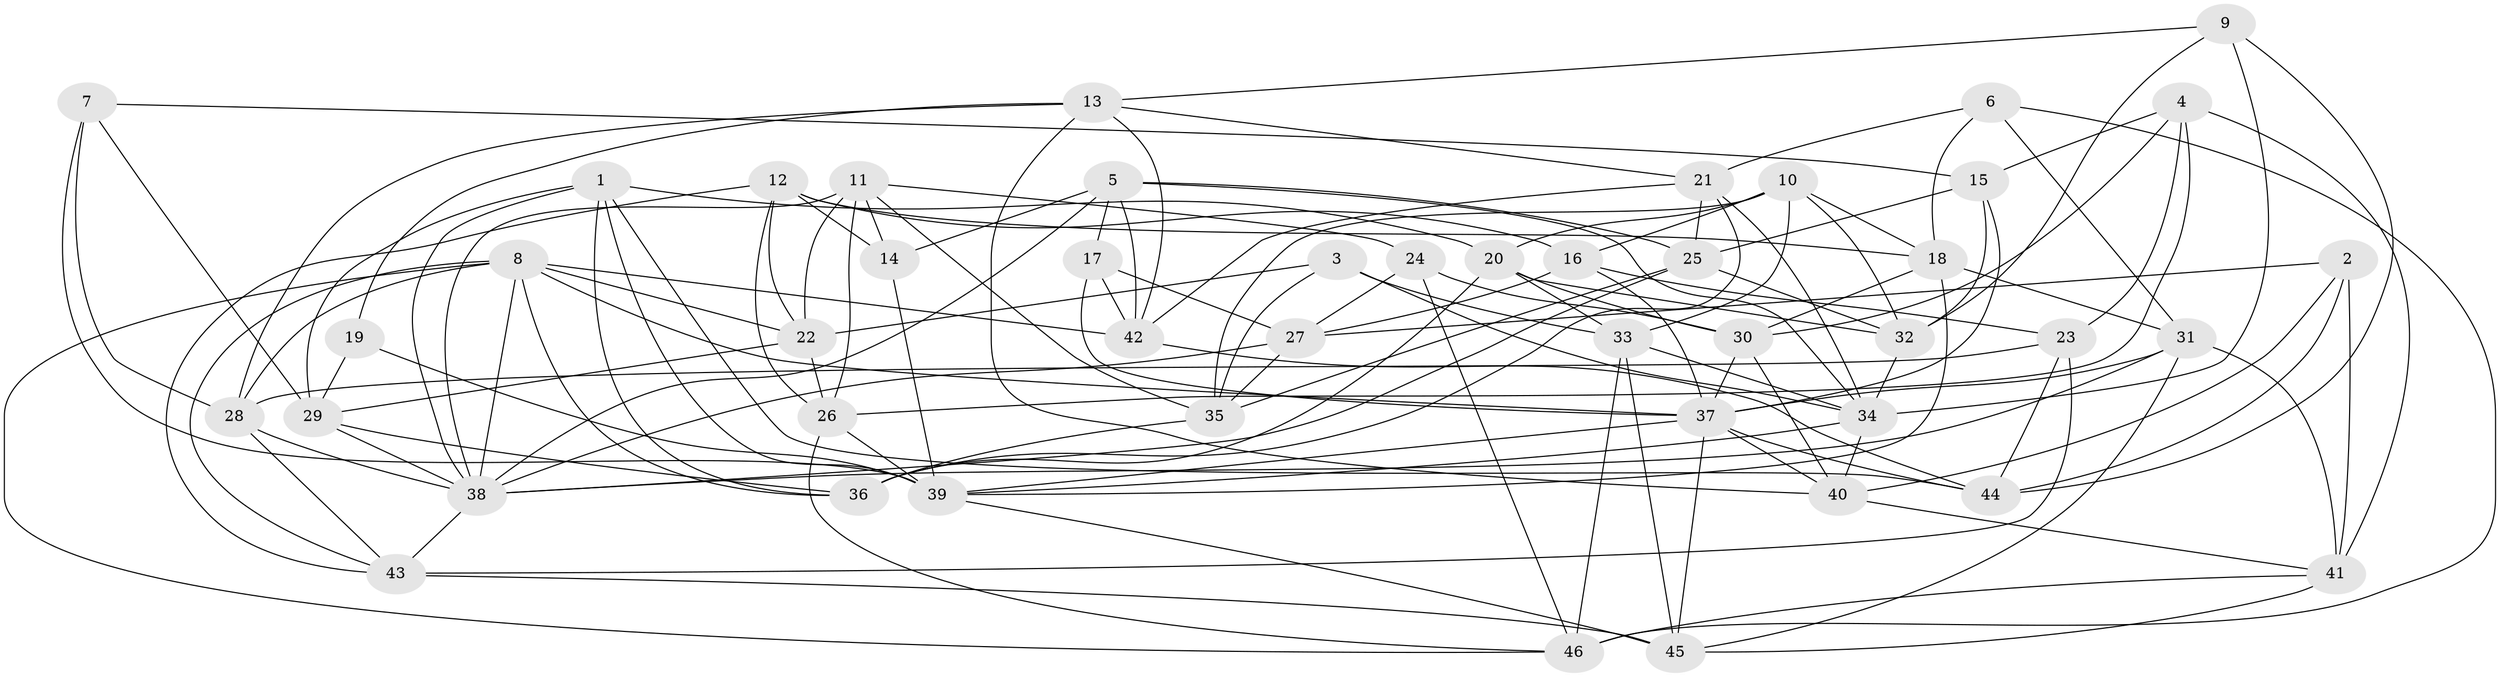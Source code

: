 // original degree distribution, {4: 1.0}
// Generated by graph-tools (version 1.1) at 2025/26/03/09/25 03:26:54]
// undirected, 46 vertices, 134 edges
graph export_dot {
graph [start="1"]
  node [color=gray90,style=filled];
  1;
  2;
  3;
  4;
  5;
  6;
  7;
  8;
  9;
  10;
  11;
  12;
  13;
  14;
  15;
  16;
  17;
  18;
  19;
  20;
  21;
  22;
  23;
  24;
  25;
  26;
  27;
  28;
  29;
  30;
  31;
  32;
  33;
  34;
  35;
  36;
  37;
  38;
  39;
  40;
  41;
  42;
  43;
  44;
  45;
  46;
  1 -- 20 [weight=1.0];
  1 -- 29 [weight=1.0];
  1 -- 36 [weight=1.0];
  1 -- 38 [weight=1.0];
  1 -- 39 [weight=1.0];
  1 -- 44 [weight=1.0];
  2 -- 27 [weight=1.0];
  2 -- 40 [weight=1.0];
  2 -- 41 [weight=1.0];
  2 -- 44 [weight=1.0];
  3 -- 22 [weight=1.0];
  3 -- 33 [weight=1.0];
  3 -- 34 [weight=1.0];
  3 -- 35 [weight=1.0];
  4 -- 15 [weight=2.0];
  4 -- 23 [weight=1.0];
  4 -- 26 [weight=1.0];
  4 -- 30 [weight=1.0];
  4 -- 41 [weight=1.0];
  5 -- 14 [weight=1.0];
  5 -- 17 [weight=1.0];
  5 -- 25 [weight=1.0];
  5 -- 34 [weight=1.0];
  5 -- 38 [weight=1.0];
  5 -- 42 [weight=1.0];
  6 -- 18 [weight=1.0];
  6 -- 21 [weight=1.0];
  6 -- 31 [weight=1.0];
  6 -- 46 [weight=1.0];
  7 -- 15 [weight=1.0];
  7 -- 28 [weight=1.0];
  7 -- 29 [weight=1.0];
  7 -- 39 [weight=1.0];
  8 -- 22 [weight=1.0];
  8 -- 28 [weight=1.0];
  8 -- 36 [weight=1.0];
  8 -- 37 [weight=1.0];
  8 -- 38 [weight=1.0];
  8 -- 42 [weight=1.0];
  8 -- 43 [weight=1.0];
  8 -- 46 [weight=1.0];
  9 -- 13 [weight=1.0];
  9 -- 32 [weight=1.0];
  9 -- 34 [weight=1.0];
  9 -- 44 [weight=1.0];
  10 -- 16 [weight=1.0];
  10 -- 18 [weight=1.0];
  10 -- 20 [weight=1.0];
  10 -- 32 [weight=1.0];
  10 -- 33 [weight=1.0];
  10 -- 35 [weight=1.0];
  11 -- 14 [weight=1.0];
  11 -- 22 [weight=1.0];
  11 -- 24 [weight=1.0];
  11 -- 26 [weight=1.0];
  11 -- 35 [weight=1.0];
  11 -- 38 [weight=1.0];
  12 -- 14 [weight=1.0];
  12 -- 16 [weight=1.0];
  12 -- 18 [weight=1.0];
  12 -- 22 [weight=1.0];
  12 -- 26 [weight=1.0];
  12 -- 43 [weight=1.0];
  13 -- 19 [weight=1.0];
  13 -- 21 [weight=1.0];
  13 -- 28 [weight=1.0];
  13 -- 40 [weight=1.0];
  13 -- 42 [weight=1.0];
  14 -- 39 [weight=1.0];
  15 -- 25 [weight=1.0];
  15 -- 32 [weight=1.0];
  15 -- 37 [weight=1.0];
  16 -- 23 [weight=2.0];
  16 -- 27 [weight=1.0];
  16 -- 37 [weight=1.0];
  17 -- 27 [weight=1.0];
  17 -- 37 [weight=1.0];
  17 -- 42 [weight=1.0];
  18 -- 30 [weight=1.0];
  18 -- 31 [weight=1.0];
  18 -- 39 [weight=1.0];
  19 -- 29 [weight=1.0];
  19 -- 39 [weight=2.0];
  20 -- 30 [weight=1.0];
  20 -- 32 [weight=1.0];
  20 -- 33 [weight=1.0];
  20 -- 36 [weight=1.0];
  21 -- 25 [weight=1.0];
  21 -- 34 [weight=1.0];
  21 -- 36 [weight=1.0];
  21 -- 42 [weight=1.0];
  22 -- 26 [weight=1.0];
  22 -- 29 [weight=1.0];
  23 -- 28 [weight=1.0];
  23 -- 43 [weight=1.0];
  23 -- 44 [weight=1.0];
  24 -- 27 [weight=1.0];
  24 -- 30 [weight=1.0];
  24 -- 46 [weight=1.0];
  25 -- 32 [weight=1.0];
  25 -- 35 [weight=1.0];
  25 -- 38 [weight=1.0];
  26 -- 39 [weight=1.0];
  26 -- 46 [weight=1.0];
  27 -- 35 [weight=1.0];
  27 -- 38 [weight=1.0];
  28 -- 38 [weight=1.0];
  28 -- 43 [weight=1.0];
  29 -- 36 [weight=1.0];
  29 -- 38 [weight=1.0];
  30 -- 37 [weight=1.0];
  30 -- 40 [weight=1.0];
  31 -- 37 [weight=1.0];
  31 -- 38 [weight=1.0];
  31 -- 41 [weight=1.0];
  31 -- 45 [weight=1.0];
  32 -- 34 [weight=1.0];
  33 -- 34 [weight=1.0];
  33 -- 45 [weight=1.0];
  33 -- 46 [weight=1.0];
  34 -- 39 [weight=1.0];
  34 -- 40 [weight=1.0];
  35 -- 36 [weight=1.0];
  37 -- 39 [weight=1.0];
  37 -- 40 [weight=1.0];
  37 -- 44 [weight=1.0];
  37 -- 45 [weight=1.0];
  38 -- 43 [weight=1.0];
  39 -- 45 [weight=1.0];
  40 -- 41 [weight=1.0];
  41 -- 45 [weight=1.0];
  41 -- 46 [weight=1.0];
  42 -- 44 [weight=1.0];
  43 -- 45 [weight=1.0];
}
